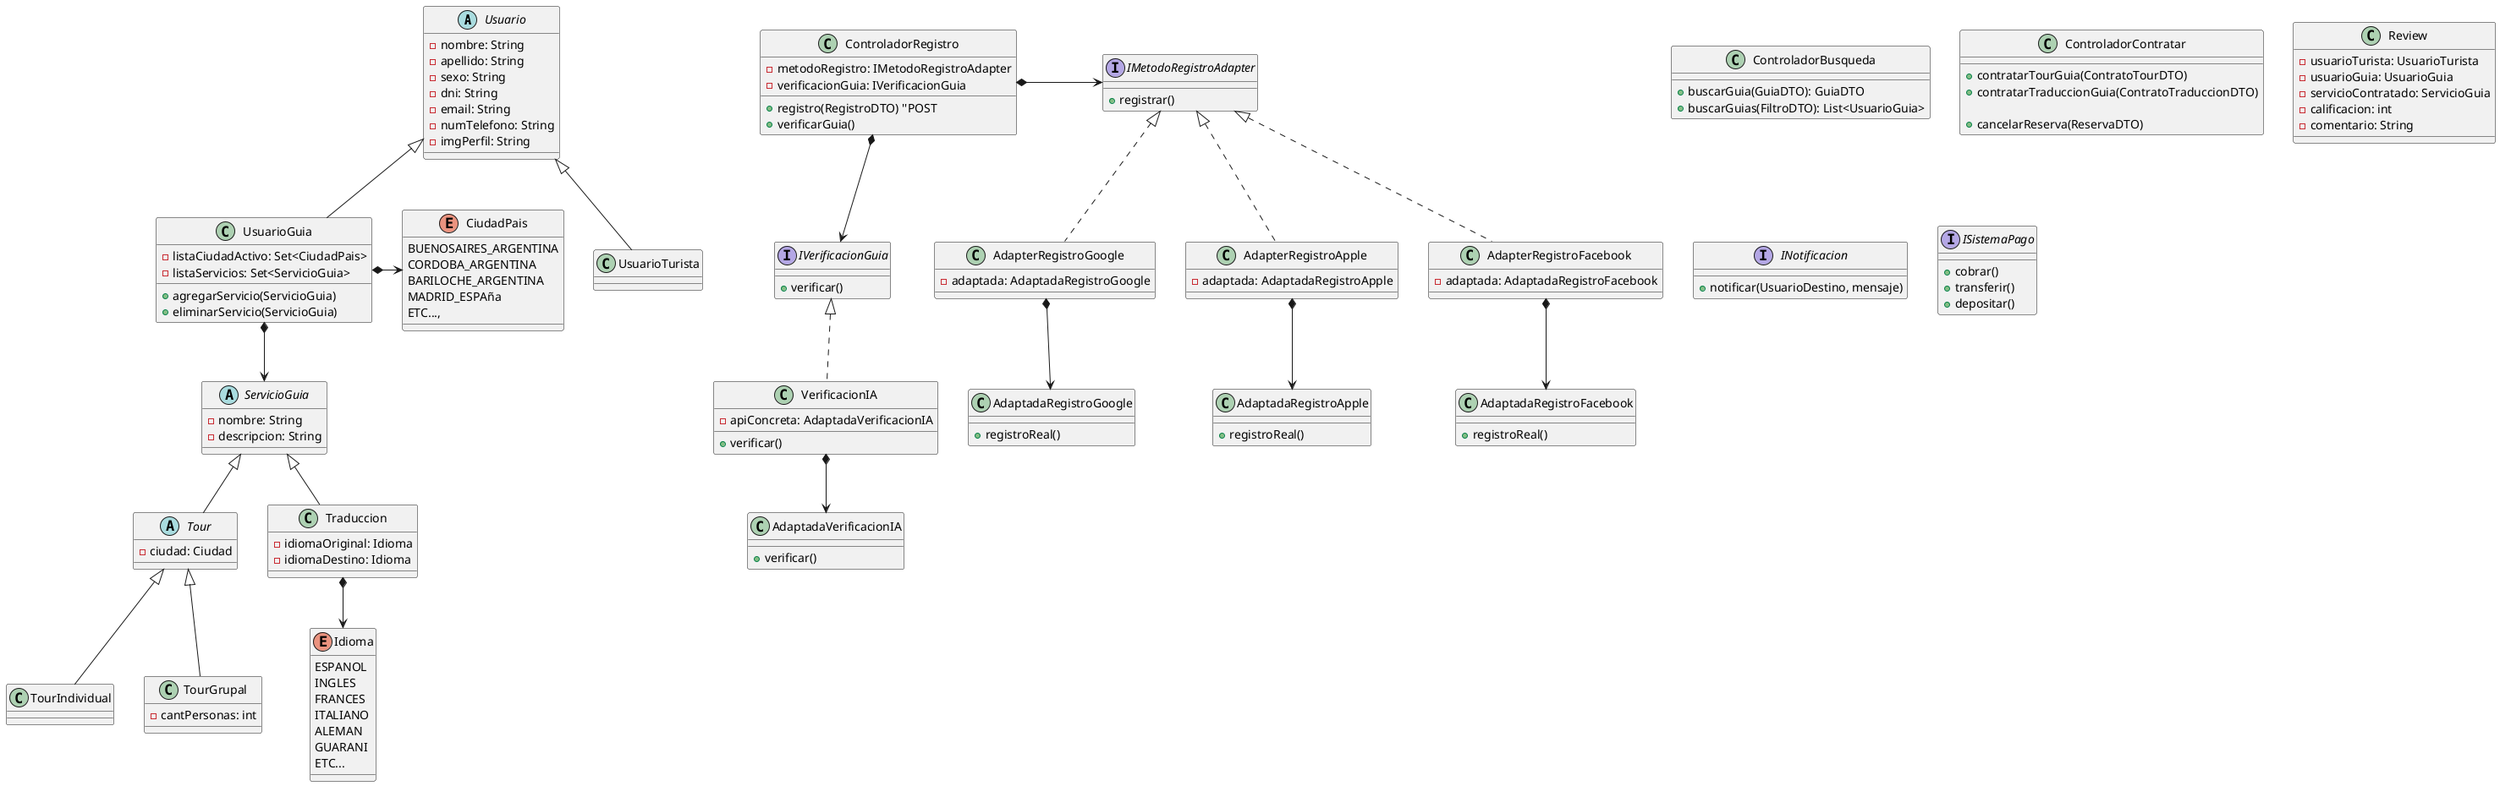 @startuml TPO

abstract class Usuario{
    - nombre: String
    - apellido: String
    - sexo: String
    - dni: String
    - email: String
    - numTelefono: String
    - imgPerfil: String
    ''Nombre del archivo, planificar ubicar la imagen en un servidor publico'
}


class UsuarioGuia extends Usuario{
    - listaCiudadActivo: Set<CiudadPais>
    - listaServicios: Set<ServicioGuia>

    + agregarServicio(ServicioGuia)
    + eliminarServicio(ServicioGuia)
}
UsuarioGuia *--> ServicioGuia
UsuarioGuia *-> CiudadPais

class UsuarioTurista extends Usuario{
}

abstract class ServicioGuia{
    - nombre: String
    - descripcion: String
}

abstract class Tour extends ServicioGuia{

    - ciudad: Ciudad

}

class TourIndividual extends Tour{}
class TourGrupal extends Tour{
    - cantPersonas: int
}

class Traduccion extends ServicioGuia{
    - idiomaOriginal: Idioma
    - idiomaDestino: Idioma
}

Traduccion *--> Idioma

enum CiudadPais{
    BUENOSAIRES_ARGENTINA
    CORDOBA_ARGENTINA
    BARILOCHE_ARGENTINA
    MADRID_ESPAña
    ETC...,
}

enum Idioma{
    ESPANOL
    INGLES
    FRANCES
    ITALIANO
    ALEMAN
    GUARANI
    ETC...
}



class ControladorRegistro{

    - metodoRegistro: IMetodoRegistroAdapter
    - verificacionGuia: IVerificacionGuia

    + registro(RegistroDTO) ''POST
    + verificarGuia()
}

ControladorRegistro *--> IVerificacionGuia
ControladorRegistro *-> IMetodoRegistroAdapter


interface IMetodoRegistroAdapter{

    + registrar()
}

class AdapterRegistroGoogle implements IMetodoRegistroAdapter{
    - adaptada: AdaptadaRegistroGoogle
}
AdapterRegistroGoogle *--> AdaptadaRegistroGoogle

class AdapterRegistroApple implements IMetodoRegistroAdapter{
    - adaptada: AdaptadaRegistroApple
}
AdapterRegistroApple *--> AdaptadaRegistroApple
class AdapterRegistroFacebook implements IMetodoRegistroAdapter{
    - adaptada: AdaptadaRegistroFacebook
}
AdapterRegistroFacebook *--> AdaptadaRegistroFacebook

class AdaptadaRegistroGoogle{
    +registroReal()
}

class AdaptadaRegistroApple {
    +registroReal()
}

class AdaptadaRegistroFacebook{
    +registroReal()
}


interface IVerificacionGuia{
    + verificar()
}

class VerificacionIA implements IVerificacionGuia{
    - apiConcreta: AdaptadaVerificacionIA

    + verificar()
}

VerificacionIA *--> AdaptadaVerificacionIA

class AdaptadaVerificacionIA{
    + verificar()
}

'Estos metodos capas tiene mas sentido meterlos todo en un solo controlador por ejemplo: ControladorUsuarioTurista
class ControladorBusqueda{
    + buscarGuia(GuiaDTO): GuiaDTO
    + buscarGuias(FiltroDTO): List<UsuarioGuia>
}

class ControladorContratar{
    + contratarTourGuia(ContratoTourDTO)
    + contratarTraduccionGuia(ContratoTraduccionDTO)

    + cancelarReserva(ReservaDTO)
}

class Review{
    - usuarioTurista: UsuarioTurista
    - usuarioGuia: UsuarioGuia
    - servicioContratado: ServicioGuia
    - calificacion: int 
    ''del 1 al 10
    - comentario: String
}

''No se donde poner esto por el momento :v
''Sabemos que son diferentes API para los diferentes metoods, asique seguro nos va a estar pidiendo implentar patron Adapter
interface INotificacion{
    + notificar(UsuarioDestino, mensaje)
}


interface ISistemaPago{
    + cobrar()
    + transferir()
    + depositar()
}

@enduml